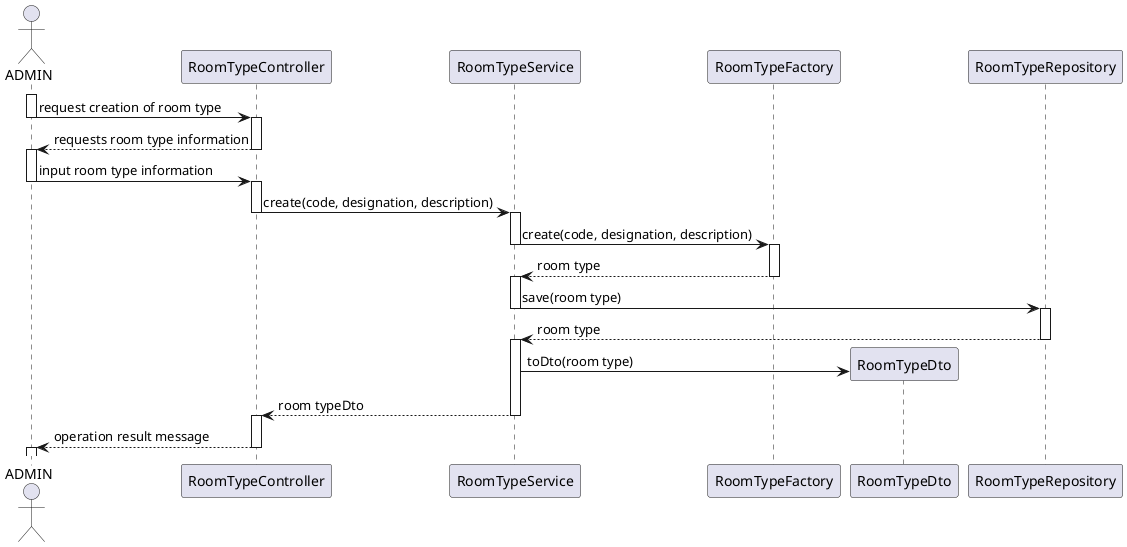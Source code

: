@startuml

actor ADMIN as admin
participant RoomTypeController as ctrl
participant RoomTypeService as svc
participant RoomTypeFactory as fac
participant RoomTypeDto as dto
participant RoomTypeRepository as repo


activate admin

admin -> ctrl : request creation of room type
deactivate admin
activate ctrl



ctrl --> admin : requests room type information
deactivate ctrl
activate admin

admin -> ctrl : input room type information
deactivate admin
activate ctrl

ctrl -> svc : create(code, designation, description)

deactivate ctrl
activate svc

svc -> fac : create(code, designation, description)

deactivate svc

activate fac
fac --> svc : room type
deactivate fac
activate svc

svc -> repo : save(room type)
deactivate svc
activate repo
repo --> svc : room type
deactivate repo

activate svc
svc ->  dto** : toDto(room type)

svc --> ctrl : room typeDto
deactivate svc
activate ctrl

ctrl --> admin : operation result message
deactivate ctrl
activate admin

@enduml